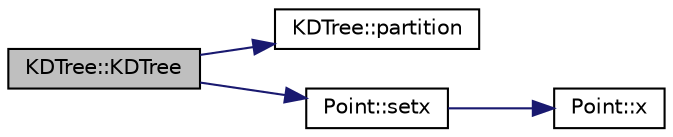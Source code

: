 digraph "KDTree::KDTree"
{
 // INTERACTIVE_SVG=YES
  bgcolor="transparent";
  edge [fontname="Helvetica",fontsize="10",labelfontname="Helvetica",labelfontsize="10"];
  node [fontname="Helvetica",fontsize="10",shape=record];
  rankdir="LR";
  Node1 [label="KDTree::KDTree",height=0.2,width=0.4,color="black", fillcolor="grey75", style="filled", fontcolor="black"];
  Node1 -> Node2 [color="midnightblue",fontsize="10",style="solid",fontname="Helvetica"];
  Node2 [label="KDTree::partition",height=0.2,width=0.4,color="black",URL="$class_k_d_tree.html#adc2bb09f80006a59dafc094b76d92b09"];
  Node1 -> Node3 [color="midnightblue",fontsize="10",style="solid",fontname="Helvetica"];
  Node3 [label="Point::setx",height=0.2,width=0.4,color="black",URL="$class_point.html#a6f6a42c3b4bfe6e7e5ccb502788227d6"];
  Node3 -> Node4 [color="midnightblue",fontsize="10",style="solid",fontname="Helvetica"];
  Node4 [label="Point::x",height=0.2,width=0.4,color="black",URL="$class_point.html#a3eef47b1c4849b3395a8f9c658ca7c4a"];
}
